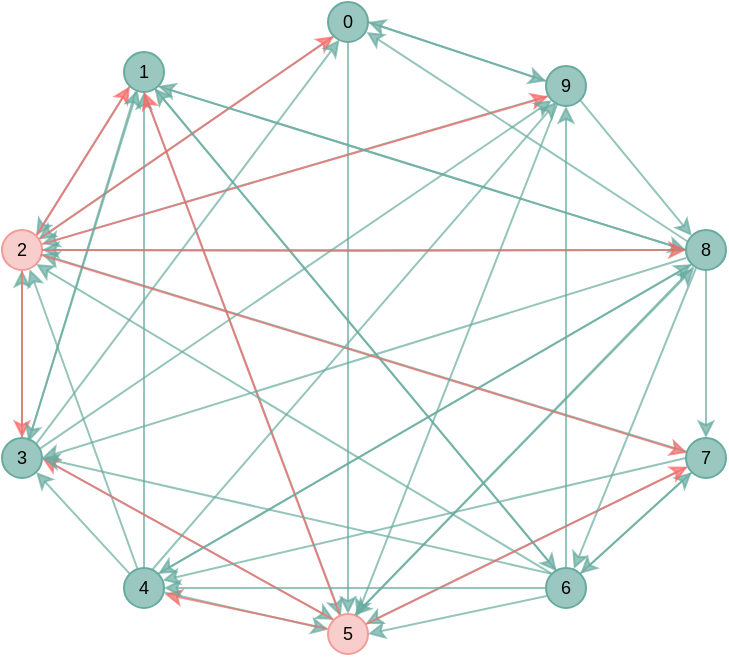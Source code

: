 <mxfile version="26.0.5">
  <diagram name="第 1 页" id="3H5RH6sDCp-eQfBJFU06">
    <mxGraphModel dx="691" dy="366" grid="0" gridSize="10" guides="1" tooltips="1" connect="1" arrows="1" fold="1" page="1" pageScale="1" pageWidth="827" pageHeight="1169" math="0" shadow="0">
      <root>
        <mxCell id="0" />
        <mxCell id="1" parent="0" />
        <mxCell id="JMC2ryz5gxfHEw3Xz7QU-52" style="rounded=0;orthogonalLoop=1;jettySize=auto;html=1;entryX=1.002;entryY=0.348;entryDx=0;entryDy=0;entryPerimeter=0;opacity=70;strokeColor=#67AB9F;fillColor=#CDA2BE;" parent="1" target="JMC2ryz5gxfHEw3Xz7QU-3" edge="1">
          <mxGeometry relative="1" as="geometry">
            <mxPoint x="417" y="90" as="sourcePoint" />
          </mxGeometry>
        </mxCell>
        <mxCell id="JMC2ryz5gxfHEw3Xz7QU-26" style="rounded=0;orthogonalLoop=1;jettySize=auto;html=1;exitX=0.5;exitY=0;exitDx=0;exitDy=0;entryX=0.5;entryY=1;entryDx=0;entryDy=0;opacity=70;strokeColor=#67AB9F;fillColor=#CDA2BE;" parent="1" source="JMC2ryz5gxfHEw3Xz7QU-4" target="JMC2ryz5gxfHEw3Xz7QU-3" edge="1">
          <mxGeometry relative="1" as="geometry" />
        </mxCell>
        <mxCell id="gmNPclNbajeMY96DIaw5-1" style="rounded=0;orthogonalLoop=1;jettySize=auto;html=1;exitX=0.333;exitY=0.012;exitDx=0;exitDy=0;entryX=0.69;entryY=0.981;entryDx=0;entryDy=0;entryPerimeter=0;strokeColor=#67AB9F;opacity=70;fillColor=#CDA2BE;exitPerimeter=0;" parent="1" source="JMC2ryz5gxfHEw3Xz7QU-5" target="JMC2ryz5gxfHEw3Xz7QU-3" edge="1">
          <mxGeometry relative="1" as="geometry" />
        </mxCell>
        <mxCell id="JMC2ryz5gxfHEw3Xz7QU-12" style="rounded=0;orthogonalLoop=1;jettySize=auto;html=1;exitX=0;exitY=1;exitDx=0;exitDy=0;entryX=0.91;entryY=0.24;entryDx=0;entryDy=0;entryPerimeter=0;opacity=70;strokeColor=#67AB9F;fillColor=#CDA2BE;" parent="1" source="JMC2ryz5gxfHEw3Xz7QU-1" target="JMC2ryz5gxfHEw3Xz7QU-3" edge="1">
          <mxGeometry relative="1" as="geometry" />
        </mxCell>
        <mxCell id="JMC2ryz5gxfHEw3Xz7QU-15" style="rounded=0;orthogonalLoop=1;jettySize=auto;html=1;exitX=1;exitY=0.5;exitDx=0;exitDy=0;entryX=0.005;entryY=0.38;entryDx=0;entryDy=0;entryPerimeter=0;opacity=70;strokeColor=#67AB9F;" parent="1" source="JMC2ryz5gxfHEw3Xz7QU-1" target="JMC2ryz5gxfHEw3Xz7QU-10" edge="1">
          <mxGeometry relative="1" as="geometry" />
        </mxCell>
        <mxCell id="FVlRygCp7npzK3AcxWsI-3" style="edgeStyle=orthogonalEdgeStyle;rounded=0;orthogonalLoop=1;jettySize=auto;html=1;exitX=0.5;exitY=1;exitDx=0;exitDy=0;entryX=0.5;entryY=0;entryDx=0;entryDy=0;strokeColor=#67AB9F;opacity=70;" edge="1" parent="1" source="JMC2ryz5gxfHEw3Xz7QU-1" target="JMC2ryz5gxfHEw3Xz7QU-6">
          <mxGeometry relative="1" as="geometry" />
        </mxCell>
        <mxCell id="JMC2ryz5gxfHEw3Xz7QU-1" value="0" style="ellipse;whiteSpace=wrap;html=1;aspect=fixed;fontSize=9;fillColor=#9AC7BF;strokeColor=#67AB9F;" parent="1" vertex="1">
          <mxGeometry x="307" y="43" width="20" height="20" as="geometry" />
        </mxCell>
        <mxCell id="JMC2ryz5gxfHEw3Xz7QU-16" style="rounded=0;orthogonalLoop=1;jettySize=auto;html=1;exitX=0;exitY=1;exitDx=0;exitDy=0;entryX=1;entryY=0;entryDx=0;entryDy=0;opacity=70;strokeColor=#67AB9F;fillColor=#CDA2BE;" parent="1" source="JMC2ryz5gxfHEw3Xz7QU-2" target="JMC2ryz5gxfHEw3Xz7QU-3" edge="1">
          <mxGeometry relative="1" as="geometry" />
        </mxCell>
        <mxCell id="JMC2ryz5gxfHEw3Xz7QU-18" style="rounded=0;orthogonalLoop=1;jettySize=auto;html=1;exitX=0.5;exitY=1;exitDx=0;exitDy=0;entryX=0.32;entryY=0.06;entryDx=0;entryDy=0;opacity=70;entryPerimeter=0;strokeColor=#67AB9F;fillColor=#CDA2BE;" parent="1" source="JMC2ryz5gxfHEw3Xz7QU-2" target="JMC2ryz5gxfHEw3Xz7QU-6" edge="1">
          <mxGeometry relative="1" as="geometry" />
        </mxCell>
        <mxCell id="JMC2ryz5gxfHEw3Xz7QU-19" style="rounded=0;orthogonalLoop=1;jettySize=auto;html=1;exitX=0.78;exitY=0.925;exitDx=0;exitDy=0;entryX=0.27;entryY=0.08;entryDx=0;entryDy=0;opacity=70;entryPerimeter=0;exitPerimeter=0;strokeColor=#67AB9F;" parent="1" source="JMC2ryz5gxfHEw3Xz7QU-2" target="JMC2ryz5gxfHEw3Xz7QU-7" edge="1">
          <mxGeometry relative="1" as="geometry" />
        </mxCell>
        <mxCell id="JMC2ryz5gxfHEw3Xz7QU-2" value="1" style="ellipse;whiteSpace=wrap;html=1;aspect=fixed;fontSize=9;fillColor=#9AC7BF;strokeColor=#67AB9F;" parent="1" vertex="1">
          <mxGeometry x="205" y="68" width="20" height="20" as="geometry" />
        </mxCell>
        <mxCell id="JMC2ryz5gxfHEw3Xz7QU-21" style="rounded=0;orthogonalLoop=1;jettySize=auto;html=1;exitX=1;exitY=0;exitDx=0;exitDy=0;entryX=0;entryY=1;entryDx=0;entryDy=0;strokeColor=#FF6666;opacity=70;" parent="1" source="JMC2ryz5gxfHEw3Xz7QU-3" target="JMC2ryz5gxfHEw3Xz7QU-2" edge="1">
          <mxGeometry relative="1" as="geometry" />
        </mxCell>
        <mxCell id="JMC2ryz5gxfHEw3Xz7QU-22" style="rounded=0;orthogonalLoop=1;jettySize=auto;html=1;exitX=0.92;exitY=0.23;exitDx=0;exitDy=0;entryX=0;entryY=1;entryDx=0;entryDy=0;exitPerimeter=0;strokeColor=#FF6666;opacity=70;" parent="1" source="JMC2ryz5gxfHEw3Xz7QU-3" target="JMC2ryz5gxfHEw3Xz7QU-1" edge="1">
          <mxGeometry relative="1" as="geometry" />
        </mxCell>
        <mxCell id="JMC2ryz5gxfHEw3Xz7QU-23" style="rounded=0;orthogonalLoop=1;jettySize=auto;html=1;entryX=0.5;entryY=0;entryDx=0;entryDy=0;strokeColor=#FF6666;opacity=70;" parent="1" source="JMC2ryz5gxfHEw3Xz7QU-3" target="JMC2ryz5gxfHEw3Xz7QU-4" edge="1">
          <mxGeometry relative="1" as="geometry" />
        </mxCell>
        <mxCell id="JMC2ryz5gxfHEw3Xz7QU-25" style="rounded=0;orthogonalLoop=1;jettySize=auto;html=1;entryX=0.06;entryY=0.76;entryDx=0;entryDy=0;strokeColor=#FF6666;exitX=0.98;exitY=0.36;exitDx=0;exitDy=0;exitPerimeter=0;entryPerimeter=0;opacity=70;" parent="1" source="JMC2ryz5gxfHEw3Xz7QU-3" target="JMC2ryz5gxfHEw3Xz7QU-10" edge="1">
          <mxGeometry relative="1" as="geometry" />
        </mxCell>
        <mxCell id="JMC2ryz5gxfHEw3Xz7QU-3" value="2" style="ellipse;whiteSpace=wrap;html=1;aspect=fixed;fillColor=#F8CECC;fontSize=9;strokeColor=#F19C99;" parent="1" vertex="1">
          <mxGeometry x="144" y="157" width="20" height="20" as="geometry" />
        </mxCell>
        <mxCell id="JMC2ryz5gxfHEw3Xz7QU-28" style="rounded=0;orthogonalLoop=1;jettySize=auto;html=1;entryX=0;entryY=0;entryDx=0;entryDy=0;exitX=1;exitY=0.5;exitDx=0;exitDy=0;opacity=70;strokeColor=#67AB9F;fillColor=#CDA2BE;" parent="1" source="JMC2ryz5gxfHEw3Xz7QU-4" target="JMC2ryz5gxfHEw3Xz7QU-6" edge="1">
          <mxGeometry relative="1" as="geometry" />
        </mxCell>
        <mxCell id="FVlRygCp7npzK3AcxWsI-10" style="rounded=0;orthogonalLoop=1;jettySize=auto;html=1;exitX=0.95;exitY=0.267;exitDx=0;exitDy=0;entryX=0;entryY=1;entryDx=0;entryDy=0;exitPerimeter=0;strokeColor=#67AB9F;opacity=70;" edge="1" parent="1" source="JMC2ryz5gxfHEw3Xz7QU-4" target="JMC2ryz5gxfHEw3Xz7QU-10">
          <mxGeometry relative="1" as="geometry" />
        </mxCell>
        <mxCell id="JMC2ryz5gxfHEw3Xz7QU-4" value="3" style="ellipse;whiteSpace=wrap;html=1;aspect=fixed;fontSize=9;fillColor=#9AC7BF;strokeColor=#67AB9F;" parent="1" vertex="1">
          <mxGeometry x="144" y="261" width="20" height="20" as="geometry" />
        </mxCell>
        <mxCell id="JMC2ryz5gxfHEw3Xz7QU-31" style="rounded=0;orthogonalLoop=1;jettySize=auto;html=1;opacity=70;strokeColor=#67AB9F;fillColor=#CDA2BE;" parent="1" source="JMC2ryz5gxfHEw3Xz7QU-5" target="JMC2ryz5gxfHEw3Xz7QU-6" edge="1">
          <mxGeometry relative="1" as="geometry" />
        </mxCell>
        <mxCell id="JMC2ryz5gxfHEw3Xz7QU-34" style="rounded=0;orthogonalLoop=1;jettySize=auto;html=1;entryX=0;entryY=1;entryDx=0;entryDy=0;opacity=70;exitX=1;exitY=0;exitDx=0;exitDy=0;strokeColor=#67AB9F;" parent="1" source="JMC2ryz5gxfHEw3Xz7QU-5" target="JMC2ryz5gxfHEw3Xz7QU-9" edge="1">
          <mxGeometry relative="1" as="geometry">
            <mxPoint x="235" y="330" as="sourcePoint" />
          </mxGeometry>
        </mxCell>
        <mxCell id="FVlRygCp7npzK3AcxWsI-1" style="edgeStyle=orthogonalEdgeStyle;rounded=0;orthogonalLoop=1;jettySize=auto;html=1;exitX=0.5;exitY=0;exitDx=0;exitDy=0;entryX=0.5;entryY=1;entryDx=0;entryDy=0;fillColor=#9AC7BF;strokeColor=#67AB9F;curved=0;opacity=70;" edge="1" parent="1" source="JMC2ryz5gxfHEw3Xz7QU-5" target="JMC2ryz5gxfHEw3Xz7QU-2">
          <mxGeometry relative="1" as="geometry" />
        </mxCell>
        <mxCell id="FVlRygCp7npzK3AcxWsI-7" style="rounded=0;orthogonalLoop=1;jettySize=auto;html=1;exitX=0;exitY=0;exitDx=0;exitDy=0;entryX=1;entryY=1;entryDx=0;entryDy=0;strokeColor=#67AB9F;opacity=70;" edge="1" parent="1" source="JMC2ryz5gxfHEw3Xz7QU-5" target="JMC2ryz5gxfHEw3Xz7QU-4">
          <mxGeometry relative="1" as="geometry" />
        </mxCell>
        <mxCell id="JMC2ryz5gxfHEw3Xz7QU-5" value="4" style="ellipse;whiteSpace=wrap;html=1;aspect=fixed;fontSize=9;fillColor=#9AC7BF;strokeColor=#67AB9F;" parent="1" vertex="1">
          <mxGeometry x="205" y="326" width="20" height="20" as="geometry" />
        </mxCell>
        <mxCell id="JMC2ryz5gxfHEw3Xz7QU-36" style="rounded=0;orthogonalLoop=1;jettySize=auto;html=1;exitX=0.31;exitY=0.065;exitDx=0;exitDy=0;entryX=0.5;entryY=1;entryDx=0;entryDy=0;exitPerimeter=0;strokeColor=#FF6666;opacity=70;" parent="1" source="JMC2ryz5gxfHEw3Xz7QU-6" target="JMC2ryz5gxfHEw3Xz7QU-2" edge="1">
          <mxGeometry relative="1" as="geometry" />
        </mxCell>
        <mxCell id="JMC2ryz5gxfHEw3Xz7QU-38" style="rounded=0;orthogonalLoop=1;jettySize=auto;html=1;exitX=0;exitY=0;exitDx=0;exitDy=0;entryX=1;entryY=0.5;entryDx=0;entryDy=0;strokeColor=#FF6666;opacity=70;" parent="1" source="JMC2ryz5gxfHEw3Xz7QU-6" target="JMC2ryz5gxfHEw3Xz7QU-4" edge="1">
          <mxGeometry relative="1" as="geometry" />
        </mxCell>
        <mxCell id="FVlRygCp7npzK3AcxWsI-16" style="rounded=0;orthogonalLoop=1;jettySize=auto;html=1;exitX=0.665;exitY=0.036;exitDx=0;exitDy=0;exitPerimeter=0;strokeColor=#67AB9F;opacity=70;" edge="1" parent="1" source="JMC2ryz5gxfHEw3Xz7QU-6">
          <mxGeometry relative="1" as="geometry">
            <mxPoint x="490" y="176" as="targetPoint" />
          </mxGeometry>
        </mxCell>
        <mxCell id="JMC2ryz5gxfHEw3Xz7QU-6" value="5" style="ellipse;whiteSpace=wrap;html=1;aspect=fixed;fillColor=#F8CECC;fontSize=9;strokeColor=#F19C99;" parent="1" vertex="1">
          <mxGeometry x="307" y="349" width="20" height="20" as="geometry" />
        </mxCell>
        <mxCell id="JMC2ryz5gxfHEw3Xz7QU-39" style="rounded=0;orthogonalLoop=1;jettySize=auto;html=1;exitX=1;exitY=0;exitDx=0;exitDy=0;entryX=0;entryY=1;entryDx=0;entryDy=0;opacity=70;strokeColor=#67AB9F;" parent="1" source="JMC2ryz5gxfHEw3Xz7QU-7" target="JMC2ryz5gxfHEw3Xz7QU-8" edge="1">
          <mxGeometry relative="1" as="geometry" />
        </mxCell>
        <mxCell id="gmNPclNbajeMY96DIaw5-2" style="rounded=0;orthogonalLoop=1;jettySize=auto;html=1;exitX=0.017;exitY=0.7;exitDx=0;exitDy=0;entryX=1;entryY=0.5;entryDx=0;entryDy=0;strokeColor=#67AB9F;opacity=70;exitPerimeter=0;fillColor=#CDA2BE;" parent="1" source="JMC2ryz5gxfHEw3Xz7QU-7" target="JMC2ryz5gxfHEw3Xz7QU-6" edge="1">
          <mxGeometry relative="1" as="geometry" />
        </mxCell>
        <mxCell id="FVlRygCp7npzK3AcxWsI-8" style="rounded=0;orthogonalLoop=1;jettySize=auto;html=1;exitX=0;exitY=0;exitDx=0;exitDy=0;entryX=1;entryY=0.5;entryDx=0;entryDy=0;strokeColor=#67AB9F;opacity=70;" edge="1" parent="1" source="JMC2ryz5gxfHEw3Xz7QU-7" target="JMC2ryz5gxfHEw3Xz7QU-4">
          <mxGeometry relative="1" as="geometry" />
        </mxCell>
        <mxCell id="FVlRygCp7npzK3AcxWsI-11" style="rounded=0;orthogonalLoop=1;jettySize=auto;html=1;exitX=0;exitY=0;exitDx=0;exitDy=0;entryX=1;entryY=1;entryDx=0;entryDy=0;strokeColor=#67AB9F;opacity=70;" edge="1" parent="1" source="JMC2ryz5gxfHEw3Xz7QU-7" target="JMC2ryz5gxfHEw3Xz7QU-3">
          <mxGeometry relative="1" as="geometry" />
        </mxCell>
        <mxCell id="FVlRygCp7npzK3AcxWsI-19" style="edgeStyle=orthogonalEdgeStyle;rounded=0;orthogonalLoop=1;jettySize=auto;html=1;exitX=0.5;exitY=0;exitDx=0;exitDy=0;entryX=0.5;entryY=1;entryDx=0;entryDy=0;strokeColor=#67AB9F;opacity=70;" edge="1" parent="1" source="JMC2ryz5gxfHEw3Xz7QU-7" target="JMC2ryz5gxfHEw3Xz7QU-10">
          <mxGeometry relative="1" as="geometry" />
        </mxCell>
        <mxCell id="JMC2ryz5gxfHEw3Xz7QU-7" value="6" style="ellipse;whiteSpace=wrap;html=1;aspect=fixed;fontSize=9;fillColor=#9AC7BF;strokeColor=#67AB9F;" parent="1" vertex="1">
          <mxGeometry x="416" y="326" width="20" height="20" as="geometry" />
        </mxCell>
        <mxCell id="JMC2ryz5gxfHEw3Xz7QU-44" style="rounded=0;orthogonalLoop=1;jettySize=auto;html=1;exitX=0;exitY=1;exitDx=0;exitDy=0;entryX=1;entryY=0;entryDx=0;entryDy=0;opacity=70;strokeColor=#67AB9F;" parent="1" source="JMC2ryz5gxfHEw3Xz7QU-8" target="JMC2ryz5gxfHEw3Xz7QU-7" edge="1">
          <mxGeometry relative="1" as="geometry" />
        </mxCell>
        <mxCell id="JMC2ryz5gxfHEw3Xz7QU-8" value="7" style="ellipse;whiteSpace=wrap;html=1;aspect=fixed;fontSize=9;fillColor=#9AC7BF;strokeColor=#67AB9F;" parent="1" vertex="1">
          <mxGeometry x="486" y="261" width="20" height="20" as="geometry" />
        </mxCell>
        <mxCell id="JMC2ryz5gxfHEw3Xz7QU-46" style="rounded=0;orthogonalLoop=1;jettySize=auto;html=1;exitX=0;exitY=0.5;exitDx=0;exitDy=0;entryX=1;entryY=1;entryDx=0;entryDy=0;opacity=70;strokeColor=#67AB9F;" parent="1" source="JMC2ryz5gxfHEw3Xz7QU-9" target="JMC2ryz5gxfHEw3Xz7QU-2" edge="1">
          <mxGeometry relative="1" as="geometry" />
        </mxCell>
        <mxCell id="JMC2ryz5gxfHEw3Xz7QU-47" style="rounded=0;orthogonalLoop=1;jettySize=auto;html=1;exitX=0;exitY=0.5;exitDx=0;exitDy=0;entryX=1;entryY=0.5;entryDx=0;entryDy=0;opacity=70;strokeColor=#67AB9F;fillColor=#CDA2BE;" parent="1" source="JMC2ryz5gxfHEw3Xz7QU-9" target="JMC2ryz5gxfHEw3Xz7QU-3" edge="1">
          <mxGeometry relative="1" as="geometry" />
        </mxCell>
        <mxCell id="FVlRygCp7npzK3AcxWsI-5" style="rounded=0;orthogonalLoop=1;jettySize=auto;html=1;exitX=0.06;exitY=0.3;exitDx=0;exitDy=0;entryX=0.965;entryY=0.75;entryDx=0;entryDy=0;exitPerimeter=0;entryPerimeter=0;strokeColor=#67AB9F;opacity=70;" edge="1" parent="1" source="JMC2ryz5gxfHEw3Xz7QU-9" target="JMC2ryz5gxfHEw3Xz7QU-1">
          <mxGeometry relative="1" as="geometry" />
        </mxCell>
        <mxCell id="FVlRygCp7npzK3AcxWsI-9" style="rounded=0;orthogonalLoop=1;jettySize=auto;html=1;entryX=1;entryY=0.5;entryDx=0;entryDy=0;strokeColor=#67AB9F;opacity=70;" edge="1" parent="1" target="JMC2ryz5gxfHEw3Xz7QU-4">
          <mxGeometry relative="1" as="geometry">
            <mxPoint x="486" y="171" as="sourcePoint" />
          </mxGeometry>
        </mxCell>
        <mxCell id="FVlRygCp7npzK3AcxWsI-20" style="edgeStyle=orthogonalEdgeStyle;rounded=0;orthogonalLoop=1;jettySize=auto;html=1;exitX=0.5;exitY=1;exitDx=0;exitDy=0;entryX=0.5;entryY=0;entryDx=0;entryDy=0;fillColor=#67AB9F;strokeColor=#67AB9F;opacity=70;" edge="1" parent="1" source="JMC2ryz5gxfHEw3Xz7QU-9" target="JMC2ryz5gxfHEw3Xz7QU-8">
          <mxGeometry relative="1" as="geometry" />
        </mxCell>
        <mxCell id="JMC2ryz5gxfHEw3Xz7QU-9" value="8" style="ellipse;whiteSpace=wrap;html=1;aspect=fixed;fontSize=9;fillColor=#9AC7BF;strokeColor=#67AB9F;" parent="1" vertex="1">
          <mxGeometry x="486" y="157" width="20" height="20" as="geometry" />
        </mxCell>
        <mxCell id="JMC2ryz5gxfHEw3Xz7QU-51" style="rounded=0;orthogonalLoop=1;jettySize=auto;html=1;exitX=0;exitY=0.375;exitDx=0;exitDy=0;entryX=1;entryY=0.5;entryDx=0;entryDy=0;exitPerimeter=0;opacity=70;strokeColor=#67AB9F;" parent="1" source="JMC2ryz5gxfHEw3Xz7QU-10" target="JMC2ryz5gxfHEw3Xz7QU-1" edge="1">
          <mxGeometry relative="1" as="geometry" />
        </mxCell>
        <mxCell id="FVlRygCp7npzK3AcxWsI-23" style="rounded=0;orthogonalLoop=1;jettySize=auto;html=1;exitX=1;exitY=1;exitDx=0;exitDy=0;entryX=0;entryY=0;entryDx=0;entryDy=0;strokeColor=#67AB9F;opacity=70;" edge="1" parent="1" source="JMC2ryz5gxfHEw3Xz7QU-10" target="JMC2ryz5gxfHEw3Xz7QU-9">
          <mxGeometry relative="1" as="geometry" />
        </mxCell>
        <mxCell id="JMC2ryz5gxfHEw3Xz7QU-10" value="9" style="ellipse;whiteSpace=wrap;html=1;aspect=fixed;fontSize=9;fillColor=#9AC7BF;strokeColor=#67AB9F;" parent="1" vertex="1">
          <mxGeometry x="416" y="75" width="20" height="20" as="geometry" />
        </mxCell>
        <mxCell id="JMC2ryz5gxfHEw3Xz7QU-20" style="rounded=0;orthogonalLoop=1;jettySize=auto;html=1;exitX=1;exitY=1;exitDx=0;exitDy=0;entryX=0;entryY=0.5;entryDx=0;entryDy=0;opacity=70;strokeColor=#67AB9F;" parent="1" source="JMC2ryz5gxfHEw3Xz7QU-2" target="JMC2ryz5gxfHEw3Xz7QU-9" edge="1">
          <mxGeometry relative="1" as="geometry" />
        </mxCell>
        <mxCell id="JMC2ryz5gxfHEw3Xz7QU-27" style="rounded=0;orthogonalLoop=1;jettySize=auto;html=1;entryX=0.34;entryY=0.94;entryDx=0;entryDy=0;entryPerimeter=0;exitX=0.68;exitY=0.02;exitDx=0;exitDy=0;exitPerimeter=0;opacity=70;strokeColor=#67AB9F;" parent="1" source="JMC2ryz5gxfHEw3Xz7QU-4" target="JMC2ryz5gxfHEw3Xz7QU-2" edge="1">
          <mxGeometry relative="1" as="geometry">
            <mxPoint x="194" y="249" as="sourcePoint" />
          </mxGeometry>
        </mxCell>
        <mxCell id="JMC2ryz5gxfHEw3Xz7QU-42" style="rounded=0;orthogonalLoop=1;jettySize=auto;html=1;exitX=0.035;exitY=0.35;exitDx=0;exitDy=0;entryX=0.995;entryY=0.61;entryDx=0;entryDy=0;entryPerimeter=0;exitPerimeter=0;opacity=70;strokeColor=#67AB9F;fillColor=#CDA2BE;" parent="1" source="JMC2ryz5gxfHEw3Xz7QU-8" target="JMC2ryz5gxfHEw3Xz7QU-3" edge="1">
          <mxGeometry relative="1" as="geometry" />
        </mxCell>
        <mxCell id="JMC2ryz5gxfHEw3Xz7QU-43" style="rounded=0;orthogonalLoop=1;jettySize=auto;html=1;exitX=0.023;exitY=0.729;exitDx=0;exitDy=0;entryX=0.94;entryY=0.248;entryDx=0;entryDy=0;entryPerimeter=0;opacity=70;strokeColor=#67AB9F;exitPerimeter=0;fillColor=#CDA2BE;" parent="1" source="JMC2ryz5gxfHEw3Xz7QU-8" target="JMC2ryz5gxfHEw3Xz7QU-6" edge="1">
          <mxGeometry relative="1" as="geometry" />
        </mxCell>
        <mxCell id="JMC2ryz5gxfHEw3Xz7QU-49" style="rounded=0;orthogonalLoop=1;jettySize=auto;html=1;exitX=0;exitY=1;exitDx=0;exitDy=0;opacity=70;entryX=1;entryY=0;entryDx=0;entryDy=0;strokeColor=#67AB9F;" parent="1" source="JMC2ryz5gxfHEw3Xz7QU-9" target="JMC2ryz5gxfHEw3Xz7QU-5" edge="1">
          <mxGeometry relative="1" as="geometry">
            <mxPoint x="236" y="329" as="targetPoint" />
          </mxGeometry>
        </mxCell>
        <mxCell id="JMC2ryz5gxfHEw3Xz7QU-50" style="rounded=0;orthogonalLoop=1;jettySize=auto;html=1;entryX=0.66;entryY=0.04;entryDx=0;entryDy=0;entryPerimeter=0;opacity=70;strokeColor=#67AB9F;exitX=0.184;exitY=0.921;exitDx=0;exitDy=0;exitPerimeter=0;fillColor=#CDA2BE;" parent="1" source="JMC2ryz5gxfHEw3Xz7QU-9" target="JMC2ryz5gxfHEw3Xz7QU-6" edge="1">
          <mxGeometry relative="1" as="geometry">
            <mxPoint x="493" y="193" as="sourcePoint" />
          </mxGeometry>
        </mxCell>
        <mxCell id="gmNPclNbajeMY96DIaw5-5" style="rounded=0;orthogonalLoop=1;jettySize=auto;html=1;exitX=0.954;exitY=0.254;exitDx=0;exitDy=0;entryX=0.044;entryY=0.716;entryDx=0;entryDy=0;entryPerimeter=0;strokeColor=#FF6666;opacity=70;exitPerimeter=0;" parent="1" source="JMC2ryz5gxfHEw3Xz7QU-6" target="JMC2ryz5gxfHEw3Xz7QU-8" edge="1">
          <mxGeometry relative="1" as="geometry" />
        </mxCell>
        <mxCell id="gmNPclNbajeMY96DIaw5-6" style="rounded=0;orthogonalLoop=1;jettySize=auto;html=1;exitX=0.244;exitY=0.048;exitDx=0;exitDy=0;entryX=0.761;entryY=0.908;entryDx=0;entryDy=0;entryPerimeter=0;strokeColor=#67AB9F;opacity=70;exitPerimeter=0;" parent="1" source="JMC2ryz5gxfHEw3Xz7QU-7" target="JMC2ryz5gxfHEw3Xz7QU-2" edge="1">
          <mxGeometry relative="1" as="geometry" />
        </mxCell>
        <mxCell id="FVlRygCp7npzK3AcxWsI-4" style="rounded=0;orthogonalLoop=1;jettySize=auto;html=1;exitX=1;exitY=0;exitDx=0;exitDy=0;entryX=0.29;entryY=0.94;entryDx=0;entryDy=0;entryPerimeter=0;strokeColor=#67AB9F;opacity=70;" edge="1" parent="1" source="JMC2ryz5gxfHEw3Xz7QU-4" target="JMC2ryz5gxfHEw3Xz7QU-1">
          <mxGeometry relative="1" as="geometry" />
        </mxCell>
        <mxCell id="FVlRygCp7npzK3AcxWsI-6" style="rounded=0;orthogonalLoop=1;jettySize=auto;html=1;exitX=0.29;exitY=0.99;exitDx=0;exitDy=0;entryX=0.66;entryY=0.1;entryDx=0;entryDy=0;entryPerimeter=0;exitPerimeter=0;strokeColor=#67AB9F;opacity=70;" edge="1" parent="1" source="JMC2ryz5gxfHEw3Xz7QU-2" target="JMC2ryz5gxfHEw3Xz7QU-4">
          <mxGeometry relative="1" as="geometry" />
        </mxCell>
        <mxCell id="FVlRygCp7npzK3AcxWsI-12" style="rounded=0;orthogonalLoop=1;jettySize=auto;html=1;exitX=0.967;exitY=0.617;exitDx=0;exitDy=0;entryX=0.033;entryY=0.367;entryDx=0;entryDy=0;entryPerimeter=0;exitPerimeter=0;strokeColor=#EA6B66;opacity=70;" edge="1" parent="1" source="JMC2ryz5gxfHEw3Xz7QU-3" target="JMC2ryz5gxfHEw3Xz7QU-8">
          <mxGeometry relative="1" as="geometry" />
        </mxCell>
        <mxCell id="FVlRygCp7npzK3AcxWsI-14" style="rounded=0;orthogonalLoop=1;jettySize=auto;html=1;exitX=0.283;exitY=0.95;exitDx=0;exitDy=0;entryX=0.717;entryY=0.067;entryDx=0;entryDy=0;entryPerimeter=0;exitPerimeter=0;strokeColor=#67AB9F;opacity=70;" edge="1" parent="1" source="JMC2ryz5gxfHEw3Xz7QU-10" target="JMC2ryz5gxfHEw3Xz7QU-6">
          <mxGeometry relative="1" as="geometry" />
        </mxCell>
        <mxCell id="FVlRygCp7npzK3AcxWsI-15" style="rounded=0;orthogonalLoop=1;jettySize=auto;html=1;exitX=-0.017;exitY=0.367;exitDx=0;exitDy=0;entryX=1.017;entryY=0.65;entryDx=0;entryDy=0;entryPerimeter=0;exitPerimeter=0;strokeColor=#EA6B66;opacity=70;" edge="1" parent="1" source="JMC2ryz5gxfHEw3Xz7QU-6" target="JMC2ryz5gxfHEw3Xz7QU-5">
          <mxGeometry relative="1" as="geometry" />
        </mxCell>
        <mxCell id="FVlRygCp7npzK3AcxWsI-17" style="rounded=0;orthogonalLoop=1;jettySize=auto;html=1;entryX=0.696;entryY=0.028;entryDx=0;entryDy=0;entryPerimeter=0;strokeColor=#67AB9F;opacity=70;" edge="1" parent="1" target="JMC2ryz5gxfHEw3Xz7QU-7">
          <mxGeometry relative="1" as="geometry">
            <mxPoint x="491" y="176" as="sourcePoint" />
          </mxGeometry>
        </mxCell>
        <mxCell id="FVlRygCp7npzK3AcxWsI-18" style="edgeStyle=orthogonalEdgeStyle;rounded=0;orthogonalLoop=1;jettySize=auto;html=1;exitX=0;exitY=0.5;exitDx=0;exitDy=0;strokeColor=#67AB9F;opacity=70;" edge="1" parent="1" source="JMC2ryz5gxfHEw3Xz7QU-7">
          <mxGeometry relative="1" as="geometry">
            <mxPoint x="225" y="336" as="targetPoint" />
          </mxGeometry>
        </mxCell>
        <mxCell id="FVlRygCp7npzK3AcxWsI-21" style="rounded=0;orthogonalLoop=1;jettySize=auto;html=1;exitX=0;exitY=0.5;exitDx=0;exitDy=0;entryX=0.964;entryY=0.311;entryDx=0;entryDy=0;entryPerimeter=0;strokeColor=#67AB9F;opacity=70;" edge="1" parent="1" source="JMC2ryz5gxfHEw3Xz7QU-8" target="JMC2ryz5gxfHEw3Xz7QU-5">
          <mxGeometry relative="1" as="geometry" />
        </mxCell>
        <mxCell id="FVlRygCp7npzK3AcxWsI-22" style="rounded=0;orthogonalLoop=1;jettySize=auto;html=1;exitX=0.7;exitY=0.05;exitDx=0;exitDy=0;entryX=0.275;entryY=0.889;entryDx=0;entryDy=0;entryPerimeter=0;exitPerimeter=0;strokeColor=#67AB9F;opacity=70;" edge="1" parent="1" source="JMC2ryz5gxfHEw3Xz7QU-5" target="JMC2ryz5gxfHEw3Xz7QU-10">
          <mxGeometry relative="1" as="geometry" />
        </mxCell>
        <mxCell id="FVlRygCp7npzK3AcxWsI-13" style="edgeStyle=orthogonalEdgeStyle;rounded=0;orthogonalLoop=1;jettySize=auto;html=1;strokeColor=#EA6B66;opacity=70;entryX=0;entryY=0.5;entryDx=0;entryDy=0;" edge="1" parent="1" target="JMC2ryz5gxfHEw3Xz7QU-9">
          <mxGeometry relative="1" as="geometry">
            <mxPoint x="164" y="167" as="sourcePoint" />
          </mxGeometry>
        </mxCell>
      </root>
    </mxGraphModel>
  </diagram>
</mxfile>
